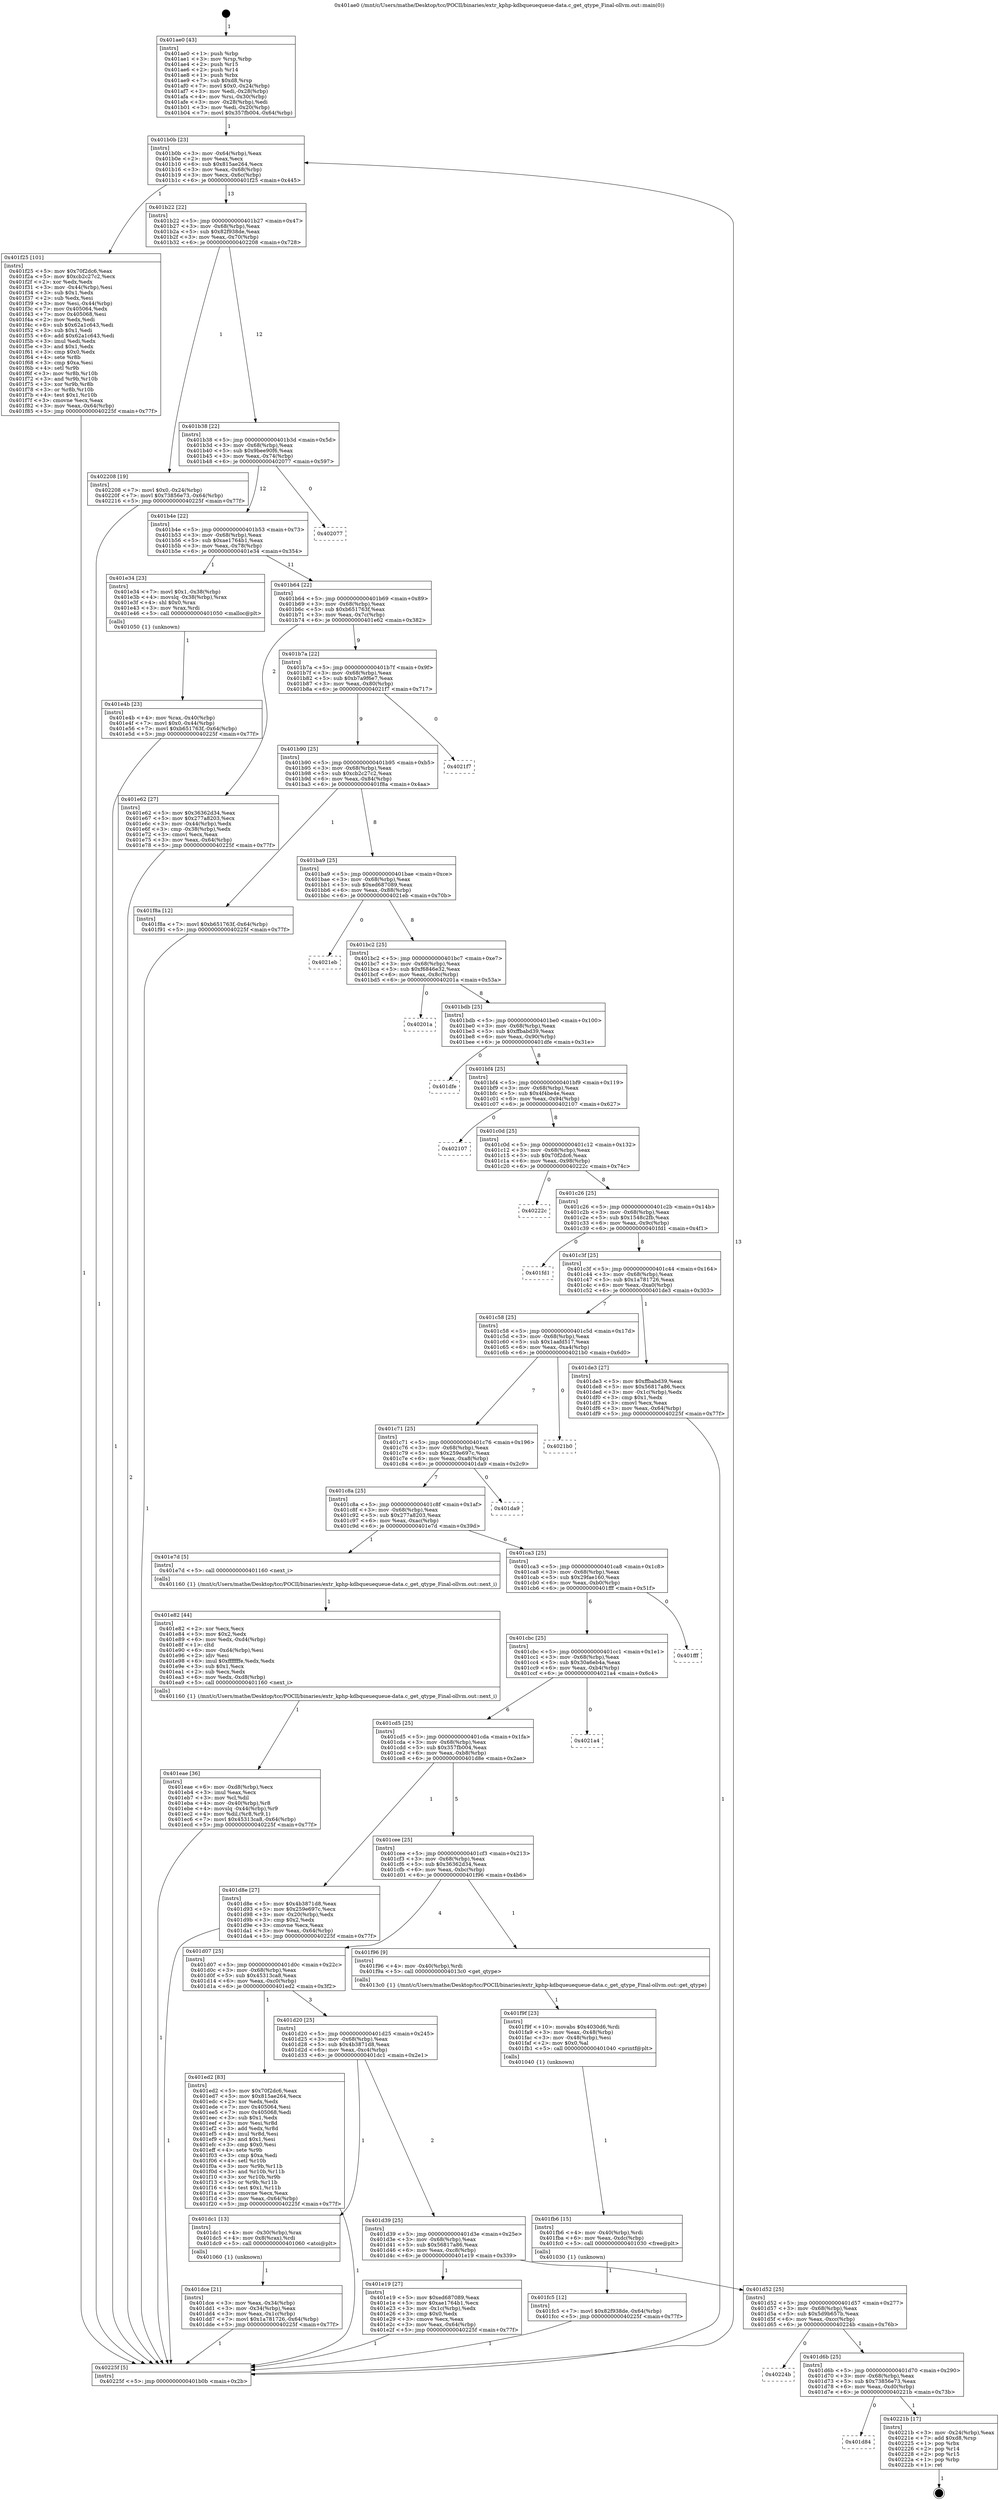 digraph "0x401ae0" {
  label = "0x401ae0 (/mnt/c/Users/mathe/Desktop/tcc/POCII/binaries/extr_kphp-kdbqueuequeue-data.c_get_qtype_Final-ollvm.out::main(0))"
  labelloc = "t"
  node[shape=record]

  Entry [label="",width=0.3,height=0.3,shape=circle,fillcolor=black,style=filled]
  "0x401b0b" [label="{
     0x401b0b [23]\l
     | [instrs]\l
     &nbsp;&nbsp;0x401b0b \<+3\>: mov -0x64(%rbp),%eax\l
     &nbsp;&nbsp;0x401b0e \<+2\>: mov %eax,%ecx\l
     &nbsp;&nbsp;0x401b10 \<+6\>: sub $0x815ae264,%ecx\l
     &nbsp;&nbsp;0x401b16 \<+3\>: mov %eax,-0x68(%rbp)\l
     &nbsp;&nbsp;0x401b19 \<+3\>: mov %ecx,-0x6c(%rbp)\l
     &nbsp;&nbsp;0x401b1c \<+6\>: je 0000000000401f25 \<main+0x445\>\l
  }"]
  "0x401f25" [label="{
     0x401f25 [101]\l
     | [instrs]\l
     &nbsp;&nbsp;0x401f25 \<+5\>: mov $0x70f2dc6,%eax\l
     &nbsp;&nbsp;0x401f2a \<+5\>: mov $0xcb2c27c2,%ecx\l
     &nbsp;&nbsp;0x401f2f \<+2\>: xor %edx,%edx\l
     &nbsp;&nbsp;0x401f31 \<+3\>: mov -0x44(%rbp),%esi\l
     &nbsp;&nbsp;0x401f34 \<+3\>: sub $0x1,%edx\l
     &nbsp;&nbsp;0x401f37 \<+2\>: sub %edx,%esi\l
     &nbsp;&nbsp;0x401f39 \<+3\>: mov %esi,-0x44(%rbp)\l
     &nbsp;&nbsp;0x401f3c \<+7\>: mov 0x405064,%edx\l
     &nbsp;&nbsp;0x401f43 \<+7\>: mov 0x405068,%esi\l
     &nbsp;&nbsp;0x401f4a \<+2\>: mov %edx,%edi\l
     &nbsp;&nbsp;0x401f4c \<+6\>: sub $0x62a1c643,%edi\l
     &nbsp;&nbsp;0x401f52 \<+3\>: sub $0x1,%edi\l
     &nbsp;&nbsp;0x401f55 \<+6\>: add $0x62a1c643,%edi\l
     &nbsp;&nbsp;0x401f5b \<+3\>: imul %edi,%edx\l
     &nbsp;&nbsp;0x401f5e \<+3\>: and $0x1,%edx\l
     &nbsp;&nbsp;0x401f61 \<+3\>: cmp $0x0,%edx\l
     &nbsp;&nbsp;0x401f64 \<+4\>: sete %r8b\l
     &nbsp;&nbsp;0x401f68 \<+3\>: cmp $0xa,%esi\l
     &nbsp;&nbsp;0x401f6b \<+4\>: setl %r9b\l
     &nbsp;&nbsp;0x401f6f \<+3\>: mov %r8b,%r10b\l
     &nbsp;&nbsp;0x401f72 \<+3\>: and %r9b,%r10b\l
     &nbsp;&nbsp;0x401f75 \<+3\>: xor %r9b,%r8b\l
     &nbsp;&nbsp;0x401f78 \<+3\>: or %r8b,%r10b\l
     &nbsp;&nbsp;0x401f7b \<+4\>: test $0x1,%r10b\l
     &nbsp;&nbsp;0x401f7f \<+3\>: cmovne %ecx,%eax\l
     &nbsp;&nbsp;0x401f82 \<+3\>: mov %eax,-0x64(%rbp)\l
     &nbsp;&nbsp;0x401f85 \<+5\>: jmp 000000000040225f \<main+0x77f\>\l
  }"]
  "0x401b22" [label="{
     0x401b22 [22]\l
     | [instrs]\l
     &nbsp;&nbsp;0x401b22 \<+5\>: jmp 0000000000401b27 \<main+0x47\>\l
     &nbsp;&nbsp;0x401b27 \<+3\>: mov -0x68(%rbp),%eax\l
     &nbsp;&nbsp;0x401b2a \<+5\>: sub $0x82f938de,%eax\l
     &nbsp;&nbsp;0x401b2f \<+3\>: mov %eax,-0x70(%rbp)\l
     &nbsp;&nbsp;0x401b32 \<+6\>: je 0000000000402208 \<main+0x728\>\l
  }"]
  Exit [label="",width=0.3,height=0.3,shape=circle,fillcolor=black,style=filled,peripheries=2]
  "0x402208" [label="{
     0x402208 [19]\l
     | [instrs]\l
     &nbsp;&nbsp;0x402208 \<+7\>: movl $0x0,-0x24(%rbp)\l
     &nbsp;&nbsp;0x40220f \<+7\>: movl $0x73856e73,-0x64(%rbp)\l
     &nbsp;&nbsp;0x402216 \<+5\>: jmp 000000000040225f \<main+0x77f\>\l
  }"]
  "0x401b38" [label="{
     0x401b38 [22]\l
     | [instrs]\l
     &nbsp;&nbsp;0x401b38 \<+5\>: jmp 0000000000401b3d \<main+0x5d\>\l
     &nbsp;&nbsp;0x401b3d \<+3\>: mov -0x68(%rbp),%eax\l
     &nbsp;&nbsp;0x401b40 \<+5\>: sub $0x9bee90f6,%eax\l
     &nbsp;&nbsp;0x401b45 \<+3\>: mov %eax,-0x74(%rbp)\l
     &nbsp;&nbsp;0x401b48 \<+6\>: je 0000000000402077 \<main+0x597\>\l
  }"]
  "0x401d84" [label="{
     0x401d84\l
  }", style=dashed]
  "0x402077" [label="{
     0x402077\l
  }", style=dashed]
  "0x401b4e" [label="{
     0x401b4e [22]\l
     | [instrs]\l
     &nbsp;&nbsp;0x401b4e \<+5\>: jmp 0000000000401b53 \<main+0x73\>\l
     &nbsp;&nbsp;0x401b53 \<+3\>: mov -0x68(%rbp),%eax\l
     &nbsp;&nbsp;0x401b56 \<+5\>: sub $0xae1764b1,%eax\l
     &nbsp;&nbsp;0x401b5b \<+3\>: mov %eax,-0x78(%rbp)\l
     &nbsp;&nbsp;0x401b5e \<+6\>: je 0000000000401e34 \<main+0x354\>\l
  }"]
  "0x40221b" [label="{
     0x40221b [17]\l
     | [instrs]\l
     &nbsp;&nbsp;0x40221b \<+3\>: mov -0x24(%rbp),%eax\l
     &nbsp;&nbsp;0x40221e \<+7\>: add $0xd8,%rsp\l
     &nbsp;&nbsp;0x402225 \<+1\>: pop %rbx\l
     &nbsp;&nbsp;0x402226 \<+2\>: pop %r14\l
     &nbsp;&nbsp;0x402228 \<+2\>: pop %r15\l
     &nbsp;&nbsp;0x40222a \<+1\>: pop %rbp\l
     &nbsp;&nbsp;0x40222b \<+1\>: ret\l
  }"]
  "0x401e34" [label="{
     0x401e34 [23]\l
     | [instrs]\l
     &nbsp;&nbsp;0x401e34 \<+7\>: movl $0x1,-0x38(%rbp)\l
     &nbsp;&nbsp;0x401e3b \<+4\>: movslq -0x38(%rbp),%rax\l
     &nbsp;&nbsp;0x401e3f \<+4\>: shl $0x0,%rax\l
     &nbsp;&nbsp;0x401e43 \<+3\>: mov %rax,%rdi\l
     &nbsp;&nbsp;0x401e46 \<+5\>: call 0000000000401050 \<malloc@plt\>\l
     | [calls]\l
     &nbsp;&nbsp;0x401050 \{1\} (unknown)\l
  }"]
  "0x401b64" [label="{
     0x401b64 [22]\l
     | [instrs]\l
     &nbsp;&nbsp;0x401b64 \<+5\>: jmp 0000000000401b69 \<main+0x89\>\l
     &nbsp;&nbsp;0x401b69 \<+3\>: mov -0x68(%rbp),%eax\l
     &nbsp;&nbsp;0x401b6c \<+5\>: sub $0xb651763f,%eax\l
     &nbsp;&nbsp;0x401b71 \<+3\>: mov %eax,-0x7c(%rbp)\l
     &nbsp;&nbsp;0x401b74 \<+6\>: je 0000000000401e62 \<main+0x382\>\l
  }"]
  "0x401d6b" [label="{
     0x401d6b [25]\l
     | [instrs]\l
     &nbsp;&nbsp;0x401d6b \<+5\>: jmp 0000000000401d70 \<main+0x290\>\l
     &nbsp;&nbsp;0x401d70 \<+3\>: mov -0x68(%rbp),%eax\l
     &nbsp;&nbsp;0x401d73 \<+5\>: sub $0x73856e73,%eax\l
     &nbsp;&nbsp;0x401d78 \<+6\>: mov %eax,-0xd0(%rbp)\l
     &nbsp;&nbsp;0x401d7e \<+6\>: je 000000000040221b \<main+0x73b\>\l
  }"]
  "0x401e62" [label="{
     0x401e62 [27]\l
     | [instrs]\l
     &nbsp;&nbsp;0x401e62 \<+5\>: mov $0x36362d34,%eax\l
     &nbsp;&nbsp;0x401e67 \<+5\>: mov $0x277a8203,%ecx\l
     &nbsp;&nbsp;0x401e6c \<+3\>: mov -0x44(%rbp),%edx\l
     &nbsp;&nbsp;0x401e6f \<+3\>: cmp -0x38(%rbp),%edx\l
     &nbsp;&nbsp;0x401e72 \<+3\>: cmovl %ecx,%eax\l
     &nbsp;&nbsp;0x401e75 \<+3\>: mov %eax,-0x64(%rbp)\l
     &nbsp;&nbsp;0x401e78 \<+5\>: jmp 000000000040225f \<main+0x77f\>\l
  }"]
  "0x401b7a" [label="{
     0x401b7a [22]\l
     | [instrs]\l
     &nbsp;&nbsp;0x401b7a \<+5\>: jmp 0000000000401b7f \<main+0x9f\>\l
     &nbsp;&nbsp;0x401b7f \<+3\>: mov -0x68(%rbp),%eax\l
     &nbsp;&nbsp;0x401b82 \<+5\>: sub $0xb7a9f6e7,%eax\l
     &nbsp;&nbsp;0x401b87 \<+3\>: mov %eax,-0x80(%rbp)\l
     &nbsp;&nbsp;0x401b8a \<+6\>: je 00000000004021f7 \<main+0x717\>\l
  }"]
  "0x40224b" [label="{
     0x40224b\l
  }", style=dashed]
  "0x4021f7" [label="{
     0x4021f7\l
  }", style=dashed]
  "0x401b90" [label="{
     0x401b90 [25]\l
     | [instrs]\l
     &nbsp;&nbsp;0x401b90 \<+5\>: jmp 0000000000401b95 \<main+0xb5\>\l
     &nbsp;&nbsp;0x401b95 \<+3\>: mov -0x68(%rbp),%eax\l
     &nbsp;&nbsp;0x401b98 \<+5\>: sub $0xcb2c27c2,%eax\l
     &nbsp;&nbsp;0x401b9d \<+6\>: mov %eax,-0x84(%rbp)\l
     &nbsp;&nbsp;0x401ba3 \<+6\>: je 0000000000401f8a \<main+0x4aa\>\l
  }"]
  "0x401fc5" [label="{
     0x401fc5 [12]\l
     | [instrs]\l
     &nbsp;&nbsp;0x401fc5 \<+7\>: movl $0x82f938de,-0x64(%rbp)\l
     &nbsp;&nbsp;0x401fcc \<+5\>: jmp 000000000040225f \<main+0x77f\>\l
  }"]
  "0x401f8a" [label="{
     0x401f8a [12]\l
     | [instrs]\l
     &nbsp;&nbsp;0x401f8a \<+7\>: movl $0xb651763f,-0x64(%rbp)\l
     &nbsp;&nbsp;0x401f91 \<+5\>: jmp 000000000040225f \<main+0x77f\>\l
  }"]
  "0x401ba9" [label="{
     0x401ba9 [25]\l
     | [instrs]\l
     &nbsp;&nbsp;0x401ba9 \<+5\>: jmp 0000000000401bae \<main+0xce\>\l
     &nbsp;&nbsp;0x401bae \<+3\>: mov -0x68(%rbp),%eax\l
     &nbsp;&nbsp;0x401bb1 \<+5\>: sub $0xed687089,%eax\l
     &nbsp;&nbsp;0x401bb6 \<+6\>: mov %eax,-0x88(%rbp)\l
     &nbsp;&nbsp;0x401bbc \<+6\>: je 00000000004021eb \<main+0x70b\>\l
  }"]
  "0x401fb6" [label="{
     0x401fb6 [15]\l
     | [instrs]\l
     &nbsp;&nbsp;0x401fb6 \<+4\>: mov -0x40(%rbp),%rdi\l
     &nbsp;&nbsp;0x401fba \<+6\>: mov %eax,-0xdc(%rbp)\l
     &nbsp;&nbsp;0x401fc0 \<+5\>: call 0000000000401030 \<free@plt\>\l
     | [calls]\l
     &nbsp;&nbsp;0x401030 \{1\} (unknown)\l
  }"]
  "0x4021eb" [label="{
     0x4021eb\l
  }", style=dashed]
  "0x401bc2" [label="{
     0x401bc2 [25]\l
     | [instrs]\l
     &nbsp;&nbsp;0x401bc2 \<+5\>: jmp 0000000000401bc7 \<main+0xe7\>\l
     &nbsp;&nbsp;0x401bc7 \<+3\>: mov -0x68(%rbp),%eax\l
     &nbsp;&nbsp;0x401bca \<+5\>: sub $0xf6846e32,%eax\l
     &nbsp;&nbsp;0x401bcf \<+6\>: mov %eax,-0x8c(%rbp)\l
     &nbsp;&nbsp;0x401bd5 \<+6\>: je 000000000040201a \<main+0x53a\>\l
  }"]
  "0x401f9f" [label="{
     0x401f9f [23]\l
     | [instrs]\l
     &nbsp;&nbsp;0x401f9f \<+10\>: movabs $0x4030d6,%rdi\l
     &nbsp;&nbsp;0x401fa9 \<+3\>: mov %eax,-0x48(%rbp)\l
     &nbsp;&nbsp;0x401fac \<+3\>: mov -0x48(%rbp),%esi\l
     &nbsp;&nbsp;0x401faf \<+2\>: mov $0x0,%al\l
     &nbsp;&nbsp;0x401fb1 \<+5\>: call 0000000000401040 \<printf@plt\>\l
     | [calls]\l
     &nbsp;&nbsp;0x401040 \{1\} (unknown)\l
  }"]
  "0x40201a" [label="{
     0x40201a\l
  }", style=dashed]
  "0x401bdb" [label="{
     0x401bdb [25]\l
     | [instrs]\l
     &nbsp;&nbsp;0x401bdb \<+5\>: jmp 0000000000401be0 \<main+0x100\>\l
     &nbsp;&nbsp;0x401be0 \<+3\>: mov -0x68(%rbp),%eax\l
     &nbsp;&nbsp;0x401be3 \<+5\>: sub $0xffbabd39,%eax\l
     &nbsp;&nbsp;0x401be8 \<+6\>: mov %eax,-0x90(%rbp)\l
     &nbsp;&nbsp;0x401bee \<+6\>: je 0000000000401dfe \<main+0x31e\>\l
  }"]
  "0x401eae" [label="{
     0x401eae [36]\l
     | [instrs]\l
     &nbsp;&nbsp;0x401eae \<+6\>: mov -0xd8(%rbp),%ecx\l
     &nbsp;&nbsp;0x401eb4 \<+3\>: imul %eax,%ecx\l
     &nbsp;&nbsp;0x401eb7 \<+3\>: mov %cl,%dil\l
     &nbsp;&nbsp;0x401eba \<+4\>: mov -0x40(%rbp),%r8\l
     &nbsp;&nbsp;0x401ebe \<+4\>: movslq -0x44(%rbp),%r9\l
     &nbsp;&nbsp;0x401ec2 \<+4\>: mov %dil,(%r8,%r9,1)\l
     &nbsp;&nbsp;0x401ec6 \<+7\>: movl $0x45313ca8,-0x64(%rbp)\l
     &nbsp;&nbsp;0x401ecd \<+5\>: jmp 000000000040225f \<main+0x77f\>\l
  }"]
  "0x401dfe" [label="{
     0x401dfe\l
  }", style=dashed]
  "0x401bf4" [label="{
     0x401bf4 [25]\l
     | [instrs]\l
     &nbsp;&nbsp;0x401bf4 \<+5\>: jmp 0000000000401bf9 \<main+0x119\>\l
     &nbsp;&nbsp;0x401bf9 \<+3\>: mov -0x68(%rbp),%eax\l
     &nbsp;&nbsp;0x401bfc \<+5\>: sub $0x4f4be4e,%eax\l
     &nbsp;&nbsp;0x401c01 \<+6\>: mov %eax,-0x94(%rbp)\l
     &nbsp;&nbsp;0x401c07 \<+6\>: je 0000000000402107 \<main+0x627\>\l
  }"]
  "0x401e82" [label="{
     0x401e82 [44]\l
     | [instrs]\l
     &nbsp;&nbsp;0x401e82 \<+2\>: xor %ecx,%ecx\l
     &nbsp;&nbsp;0x401e84 \<+5\>: mov $0x2,%edx\l
     &nbsp;&nbsp;0x401e89 \<+6\>: mov %edx,-0xd4(%rbp)\l
     &nbsp;&nbsp;0x401e8f \<+1\>: cltd\l
     &nbsp;&nbsp;0x401e90 \<+6\>: mov -0xd4(%rbp),%esi\l
     &nbsp;&nbsp;0x401e96 \<+2\>: idiv %esi\l
     &nbsp;&nbsp;0x401e98 \<+6\>: imul $0xfffffffe,%edx,%edx\l
     &nbsp;&nbsp;0x401e9e \<+3\>: sub $0x1,%ecx\l
     &nbsp;&nbsp;0x401ea1 \<+2\>: sub %ecx,%edx\l
     &nbsp;&nbsp;0x401ea3 \<+6\>: mov %edx,-0xd8(%rbp)\l
     &nbsp;&nbsp;0x401ea9 \<+5\>: call 0000000000401160 \<next_i\>\l
     | [calls]\l
     &nbsp;&nbsp;0x401160 \{1\} (/mnt/c/Users/mathe/Desktop/tcc/POCII/binaries/extr_kphp-kdbqueuequeue-data.c_get_qtype_Final-ollvm.out::next_i)\l
  }"]
  "0x402107" [label="{
     0x402107\l
  }", style=dashed]
  "0x401c0d" [label="{
     0x401c0d [25]\l
     | [instrs]\l
     &nbsp;&nbsp;0x401c0d \<+5\>: jmp 0000000000401c12 \<main+0x132\>\l
     &nbsp;&nbsp;0x401c12 \<+3\>: mov -0x68(%rbp),%eax\l
     &nbsp;&nbsp;0x401c15 \<+5\>: sub $0x70f2dc6,%eax\l
     &nbsp;&nbsp;0x401c1a \<+6\>: mov %eax,-0x98(%rbp)\l
     &nbsp;&nbsp;0x401c20 \<+6\>: je 000000000040222c \<main+0x74c\>\l
  }"]
  "0x401e4b" [label="{
     0x401e4b [23]\l
     | [instrs]\l
     &nbsp;&nbsp;0x401e4b \<+4\>: mov %rax,-0x40(%rbp)\l
     &nbsp;&nbsp;0x401e4f \<+7\>: movl $0x0,-0x44(%rbp)\l
     &nbsp;&nbsp;0x401e56 \<+7\>: movl $0xb651763f,-0x64(%rbp)\l
     &nbsp;&nbsp;0x401e5d \<+5\>: jmp 000000000040225f \<main+0x77f\>\l
  }"]
  "0x40222c" [label="{
     0x40222c\l
  }", style=dashed]
  "0x401c26" [label="{
     0x401c26 [25]\l
     | [instrs]\l
     &nbsp;&nbsp;0x401c26 \<+5\>: jmp 0000000000401c2b \<main+0x14b\>\l
     &nbsp;&nbsp;0x401c2b \<+3\>: mov -0x68(%rbp),%eax\l
     &nbsp;&nbsp;0x401c2e \<+5\>: sub $0x1548c2fb,%eax\l
     &nbsp;&nbsp;0x401c33 \<+6\>: mov %eax,-0x9c(%rbp)\l
     &nbsp;&nbsp;0x401c39 \<+6\>: je 0000000000401fd1 \<main+0x4f1\>\l
  }"]
  "0x401d52" [label="{
     0x401d52 [25]\l
     | [instrs]\l
     &nbsp;&nbsp;0x401d52 \<+5\>: jmp 0000000000401d57 \<main+0x277\>\l
     &nbsp;&nbsp;0x401d57 \<+3\>: mov -0x68(%rbp),%eax\l
     &nbsp;&nbsp;0x401d5a \<+5\>: sub $0x5d9b657b,%eax\l
     &nbsp;&nbsp;0x401d5f \<+6\>: mov %eax,-0xcc(%rbp)\l
     &nbsp;&nbsp;0x401d65 \<+6\>: je 000000000040224b \<main+0x76b\>\l
  }"]
  "0x401fd1" [label="{
     0x401fd1\l
  }", style=dashed]
  "0x401c3f" [label="{
     0x401c3f [25]\l
     | [instrs]\l
     &nbsp;&nbsp;0x401c3f \<+5\>: jmp 0000000000401c44 \<main+0x164\>\l
     &nbsp;&nbsp;0x401c44 \<+3\>: mov -0x68(%rbp),%eax\l
     &nbsp;&nbsp;0x401c47 \<+5\>: sub $0x1a781726,%eax\l
     &nbsp;&nbsp;0x401c4c \<+6\>: mov %eax,-0xa0(%rbp)\l
     &nbsp;&nbsp;0x401c52 \<+6\>: je 0000000000401de3 \<main+0x303\>\l
  }"]
  "0x401e19" [label="{
     0x401e19 [27]\l
     | [instrs]\l
     &nbsp;&nbsp;0x401e19 \<+5\>: mov $0xed687089,%eax\l
     &nbsp;&nbsp;0x401e1e \<+5\>: mov $0xae1764b1,%ecx\l
     &nbsp;&nbsp;0x401e23 \<+3\>: mov -0x1c(%rbp),%edx\l
     &nbsp;&nbsp;0x401e26 \<+3\>: cmp $0x0,%edx\l
     &nbsp;&nbsp;0x401e29 \<+3\>: cmove %ecx,%eax\l
     &nbsp;&nbsp;0x401e2c \<+3\>: mov %eax,-0x64(%rbp)\l
     &nbsp;&nbsp;0x401e2f \<+5\>: jmp 000000000040225f \<main+0x77f\>\l
  }"]
  "0x401de3" [label="{
     0x401de3 [27]\l
     | [instrs]\l
     &nbsp;&nbsp;0x401de3 \<+5\>: mov $0xffbabd39,%eax\l
     &nbsp;&nbsp;0x401de8 \<+5\>: mov $0x56817a86,%ecx\l
     &nbsp;&nbsp;0x401ded \<+3\>: mov -0x1c(%rbp),%edx\l
     &nbsp;&nbsp;0x401df0 \<+3\>: cmp $0x1,%edx\l
     &nbsp;&nbsp;0x401df3 \<+3\>: cmovl %ecx,%eax\l
     &nbsp;&nbsp;0x401df6 \<+3\>: mov %eax,-0x64(%rbp)\l
     &nbsp;&nbsp;0x401df9 \<+5\>: jmp 000000000040225f \<main+0x77f\>\l
  }"]
  "0x401c58" [label="{
     0x401c58 [25]\l
     | [instrs]\l
     &nbsp;&nbsp;0x401c58 \<+5\>: jmp 0000000000401c5d \<main+0x17d\>\l
     &nbsp;&nbsp;0x401c5d \<+3\>: mov -0x68(%rbp),%eax\l
     &nbsp;&nbsp;0x401c60 \<+5\>: sub $0x1aafd517,%eax\l
     &nbsp;&nbsp;0x401c65 \<+6\>: mov %eax,-0xa4(%rbp)\l
     &nbsp;&nbsp;0x401c6b \<+6\>: je 00000000004021b0 \<main+0x6d0\>\l
  }"]
  "0x401dce" [label="{
     0x401dce [21]\l
     | [instrs]\l
     &nbsp;&nbsp;0x401dce \<+3\>: mov %eax,-0x34(%rbp)\l
     &nbsp;&nbsp;0x401dd1 \<+3\>: mov -0x34(%rbp),%eax\l
     &nbsp;&nbsp;0x401dd4 \<+3\>: mov %eax,-0x1c(%rbp)\l
     &nbsp;&nbsp;0x401dd7 \<+7\>: movl $0x1a781726,-0x64(%rbp)\l
     &nbsp;&nbsp;0x401dde \<+5\>: jmp 000000000040225f \<main+0x77f\>\l
  }"]
  "0x4021b0" [label="{
     0x4021b0\l
  }", style=dashed]
  "0x401c71" [label="{
     0x401c71 [25]\l
     | [instrs]\l
     &nbsp;&nbsp;0x401c71 \<+5\>: jmp 0000000000401c76 \<main+0x196\>\l
     &nbsp;&nbsp;0x401c76 \<+3\>: mov -0x68(%rbp),%eax\l
     &nbsp;&nbsp;0x401c79 \<+5\>: sub $0x259e697c,%eax\l
     &nbsp;&nbsp;0x401c7e \<+6\>: mov %eax,-0xa8(%rbp)\l
     &nbsp;&nbsp;0x401c84 \<+6\>: je 0000000000401da9 \<main+0x2c9\>\l
  }"]
  "0x401d39" [label="{
     0x401d39 [25]\l
     | [instrs]\l
     &nbsp;&nbsp;0x401d39 \<+5\>: jmp 0000000000401d3e \<main+0x25e\>\l
     &nbsp;&nbsp;0x401d3e \<+3\>: mov -0x68(%rbp),%eax\l
     &nbsp;&nbsp;0x401d41 \<+5\>: sub $0x56817a86,%eax\l
     &nbsp;&nbsp;0x401d46 \<+6\>: mov %eax,-0xc8(%rbp)\l
     &nbsp;&nbsp;0x401d4c \<+6\>: je 0000000000401e19 \<main+0x339\>\l
  }"]
  "0x401da9" [label="{
     0x401da9\l
  }", style=dashed]
  "0x401c8a" [label="{
     0x401c8a [25]\l
     | [instrs]\l
     &nbsp;&nbsp;0x401c8a \<+5\>: jmp 0000000000401c8f \<main+0x1af\>\l
     &nbsp;&nbsp;0x401c8f \<+3\>: mov -0x68(%rbp),%eax\l
     &nbsp;&nbsp;0x401c92 \<+5\>: sub $0x277a8203,%eax\l
     &nbsp;&nbsp;0x401c97 \<+6\>: mov %eax,-0xac(%rbp)\l
     &nbsp;&nbsp;0x401c9d \<+6\>: je 0000000000401e7d \<main+0x39d\>\l
  }"]
  "0x401dc1" [label="{
     0x401dc1 [13]\l
     | [instrs]\l
     &nbsp;&nbsp;0x401dc1 \<+4\>: mov -0x30(%rbp),%rax\l
     &nbsp;&nbsp;0x401dc5 \<+4\>: mov 0x8(%rax),%rdi\l
     &nbsp;&nbsp;0x401dc9 \<+5\>: call 0000000000401060 \<atoi@plt\>\l
     | [calls]\l
     &nbsp;&nbsp;0x401060 \{1\} (unknown)\l
  }"]
  "0x401e7d" [label="{
     0x401e7d [5]\l
     | [instrs]\l
     &nbsp;&nbsp;0x401e7d \<+5\>: call 0000000000401160 \<next_i\>\l
     | [calls]\l
     &nbsp;&nbsp;0x401160 \{1\} (/mnt/c/Users/mathe/Desktop/tcc/POCII/binaries/extr_kphp-kdbqueuequeue-data.c_get_qtype_Final-ollvm.out::next_i)\l
  }"]
  "0x401ca3" [label="{
     0x401ca3 [25]\l
     | [instrs]\l
     &nbsp;&nbsp;0x401ca3 \<+5\>: jmp 0000000000401ca8 \<main+0x1c8\>\l
     &nbsp;&nbsp;0x401ca8 \<+3\>: mov -0x68(%rbp),%eax\l
     &nbsp;&nbsp;0x401cab \<+5\>: sub $0x29fae160,%eax\l
     &nbsp;&nbsp;0x401cb0 \<+6\>: mov %eax,-0xb0(%rbp)\l
     &nbsp;&nbsp;0x401cb6 \<+6\>: je 0000000000401fff \<main+0x51f\>\l
  }"]
  "0x401d20" [label="{
     0x401d20 [25]\l
     | [instrs]\l
     &nbsp;&nbsp;0x401d20 \<+5\>: jmp 0000000000401d25 \<main+0x245\>\l
     &nbsp;&nbsp;0x401d25 \<+3\>: mov -0x68(%rbp),%eax\l
     &nbsp;&nbsp;0x401d28 \<+5\>: sub $0x4b3871d8,%eax\l
     &nbsp;&nbsp;0x401d2d \<+6\>: mov %eax,-0xc4(%rbp)\l
     &nbsp;&nbsp;0x401d33 \<+6\>: je 0000000000401dc1 \<main+0x2e1\>\l
  }"]
  "0x401fff" [label="{
     0x401fff\l
  }", style=dashed]
  "0x401cbc" [label="{
     0x401cbc [25]\l
     | [instrs]\l
     &nbsp;&nbsp;0x401cbc \<+5\>: jmp 0000000000401cc1 \<main+0x1e1\>\l
     &nbsp;&nbsp;0x401cc1 \<+3\>: mov -0x68(%rbp),%eax\l
     &nbsp;&nbsp;0x401cc4 \<+5\>: sub $0x30a6eb4a,%eax\l
     &nbsp;&nbsp;0x401cc9 \<+6\>: mov %eax,-0xb4(%rbp)\l
     &nbsp;&nbsp;0x401ccf \<+6\>: je 00000000004021a4 \<main+0x6c4\>\l
  }"]
  "0x401ed2" [label="{
     0x401ed2 [83]\l
     | [instrs]\l
     &nbsp;&nbsp;0x401ed2 \<+5\>: mov $0x70f2dc6,%eax\l
     &nbsp;&nbsp;0x401ed7 \<+5\>: mov $0x815ae264,%ecx\l
     &nbsp;&nbsp;0x401edc \<+2\>: xor %edx,%edx\l
     &nbsp;&nbsp;0x401ede \<+7\>: mov 0x405064,%esi\l
     &nbsp;&nbsp;0x401ee5 \<+7\>: mov 0x405068,%edi\l
     &nbsp;&nbsp;0x401eec \<+3\>: sub $0x1,%edx\l
     &nbsp;&nbsp;0x401eef \<+3\>: mov %esi,%r8d\l
     &nbsp;&nbsp;0x401ef2 \<+3\>: add %edx,%r8d\l
     &nbsp;&nbsp;0x401ef5 \<+4\>: imul %r8d,%esi\l
     &nbsp;&nbsp;0x401ef9 \<+3\>: and $0x1,%esi\l
     &nbsp;&nbsp;0x401efc \<+3\>: cmp $0x0,%esi\l
     &nbsp;&nbsp;0x401eff \<+4\>: sete %r9b\l
     &nbsp;&nbsp;0x401f03 \<+3\>: cmp $0xa,%edi\l
     &nbsp;&nbsp;0x401f06 \<+4\>: setl %r10b\l
     &nbsp;&nbsp;0x401f0a \<+3\>: mov %r9b,%r11b\l
     &nbsp;&nbsp;0x401f0d \<+3\>: and %r10b,%r11b\l
     &nbsp;&nbsp;0x401f10 \<+3\>: xor %r10b,%r9b\l
     &nbsp;&nbsp;0x401f13 \<+3\>: or %r9b,%r11b\l
     &nbsp;&nbsp;0x401f16 \<+4\>: test $0x1,%r11b\l
     &nbsp;&nbsp;0x401f1a \<+3\>: cmovne %ecx,%eax\l
     &nbsp;&nbsp;0x401f1d \<+3\>: mov %eax,-0x64(%rbp)\l
     &nbsp;&nbsp;0x401f20 \<+5\>: jmp 000000000040225f \<main+0x77f\>\l
  }"]
  "0x4021a4" [label="{
     0x4021a4\l
  }", style=dashed]
  "0x401cd5" [label="{
     0x401cd5 [25]\l
     | [instrs]\l
     &nbsp;&nbsp;0x401cd5 \<+5\>: jmp 0000000000401cda \<main+0x1fa\>\l
     &nbsp;&nbsp;0x401cda \<+3\>: mov -0x68(%rbp),%eax\l
     &nbsp;&nbsp;0x401cdd \<+5\>: sub $0x357fb004,%eax\l
     &nbsp;&nbsp;0x401ce2 \<+6\>: mov %eax,-0xb8(%rbp)\l
     &nbsp;&nbsp;0x401ce8 \<+6\>: je 0000000000401d8e \<main+0x2ae\>\l
  }"]
  "0x401d07" [label="{
     0x401d07 [25]\l
     | [instrs]\l
     &nbsp;&nbsp;0x401d07 \<+5\>: jmp 0000000000401d0c \<main+0x22c\>\l
     &nbsp;&nbsp;0x401d0c \<+3\>: mov -0x68(%rbp),%eax\l
     &nbsp;&nbsp;0x401d0f \<+5\>: sub $0x45313ca8,%eax\l
     &nbsp;&nbsp;0x401d14 \<+6\>: mov %eax,-0xc0(%rbp)\l
     &nbsp;&nbsp;0x401d1a \<+6\>: je 0000000000401ed2 \<main+0x3f2\>\l
  }"]
  "0x401d8e" [label="{
     0x401d8e [27]\l
     | [instrs]\l
     &nbsp;&nbsp;0x401d8e \<+5\>: mov $0x4b3871d8,%eax\l
     &nbsp;&nbsp;0x401d93 \<+5\>: mov $0x259e697c,%ecx\l
     &nbsp;&nbsp;0x401d98 \<+3\>: mov -0x20(%rbp),%edx\l
     &nbsp;&nbsp;0x401d9b \<+3\>: cmp $0x2,%edx\l
     &nbsp;&nbsp;0x401d9e \<+3\>: cmovne %ecx,%eax\l
     &nbsp;&nbsp;0x401da1 \<+3\>: mov %eax,-0x64(%rbp)\l
     &nbsp;&nbsp;0x401da4 \<+5\>: jmp 000000000040225f \<main+0x77f\>\l
  }"]
  "0x401cee" [label="{
     0x401cee [25]\l
     | [instrs]\l
     &nbsp;&nbsp;0x401cee \<+5\>: jmp 0000000000401cf3 \<main+0x213\>\l
     &nbsp;&nbsp;0x401cf3 \<+3\>: mov -0x68(%rbp),%eax\l
     &nbsp;&nbsp;0x401cf6 \<+5\>: sub $0x36362d34,%eax\l
     &nbsp;&nbsp;0x401cfb \<+6\>: mov %eax,-0xbc(%rbp)\l
     &nbsp;&nbsp;0x401d01 \<+6\>: je 0000000000401f96 \<main+0x4b6\>\l
  }"]
  "0x40225f" [label="{
     0x40225f [5]\l
     | [instrs]\l
     &nbsp;&nbsp;0x40225f \<+5\>: jmp 0000000000401b0b \<main+0x2b\>\l
  }"]
  "0x401ae0" [label="{
     0x401ae0 [43]\l
     | [instrs]\l
     &nbsp;&nbsp;0x401ae0 \<+1\>: push %rbp\l
     &nbsp;&nbsp;0x401ae1 \<+3\>: mov %rsp,%rbp\l
     &nbsp;&nbsp;0x401ae4 \<+2\>: push %r15\l
     &nbsp;&nbsp;0x401ae6 \<+2\>: push %r14\l
     &nbsp;&nbsp;0x401ae8 \<+1\>: push %rbx\l
     &nbsp;&nbsp;0x401ae9 \<+7\>: sub $0xd8,%rsp\l
     &nbsp;&nbsp;0x401af0 \<+7\>: movl $0x0,-0x24(%rbp)\l
     &nbsp;&nbsp;0x401af7 \<+3\>: mov %edi,-0x28(%rbp)\l
     &nbsp;&nbsp;0x401afa \<+4\>: mov %rsi,-0x30(%rbp)\l
     &nbsp;&nbsp;0x401afe \<+3\>: mov -0x28(%rbp),%edi\l
     &nbsp;&nbsp;0x401b01 \<+3\>: mov %edi,-0x20(%rbp)\l
     &nbsp;&nbsp;0x401b04 \<+7\>: movl $0x357fb004,-0x64(%rbp)\l
  }"]
  "0x401f96" [label="{
     0x401f96 [9]\l
     | [instrs]\l
     &nbsp;&nbsp;0x401f96 \<+4\>: mov -0x40(%rbp),%rdi\l
     &nbsp;&nbsp;0x401f9a \<+5\>: call 00000000004013c0 \<get_qtype\>\l
     | [calls]\l
     &nbsp;&nbsp;0x4013c0 \{1\} (/mnt/c/Users/mathe/Desktop/tcc/POCII/binaries/extr_kphp-kdbqueuequeue-data.c_get_qtype_Final-ollvm.out::get_qtype)\l
  }"]
  Entry -> "0x401ae0" [label=" 1"]
  "0x401b0b" -> "0x401f25" [label=" 1"]
  "0x401b0b" -> "0x401b22" [label=" 13"]
  "0x40221b" -> Exit [label=" 1"]
  "0x401b22" -> "0x402208" [label=" 1"]
  "0x401b22" -> "0x401b38" [label=" 12"]
  "0x401d6b" -> "0x401d84" [label=" 0"]
  "0x401b38" -> "0x402077" [label=" 0"]
  "0x401b38" -> "0x401b4e" [label=" 12"]
  "0x401d6b" -> "0x40221b" [label=" 1"]
  "0x401b4e" -> "0x401e34" [label=" 1"]
  "0x401b4e" -> "0x401b64" [label=" 11"]
  "0x401d52" -> "0x401d6b" [label=" 1"]
  "0x401b64" -> "0x401e62" [label=" 2"]
  "0x401b64" -> "0x401b7a" [label=" 9"]
  "0x401d52" -> "0x40224b" [label=" 0"]
  "0x401b7a" -> "0x4021f7" [label=" 0"]
  "0x401b7a" -> "0x401b90" [label=" 9"]
  "0x402208" -> "0x40225f" [label=" 1"]
  "0x401b90" -> "0x401f8a" [label=" 1"]
  "0x401b90" -> "0x401ba9" [label=" 8"]
  "0x401fc5" -> "0x40225f" [label=" 1"]
  "0x401ba9" -> "0x4021eb" [label=" 0"]
  "0x401ba9" -> "0x401bc2" [label=" 8"]
  "0x401fb6" -> "0x401fc5" [label=" 1"]
  "0x401bc2" -> "0x40201a" [label=" 0"]
  "0x401bc2" -> "0x401bdb" [label=" 8"]
  "0x401f9f" -> "0x401fb6" [label=" 1"]
  "0x401bdb" -> "0x401dfe" [label=" 0"]
  "0x401bdb" -> "0x401bf4" [label=" 8"]
  "0x401f96" -> "0x401f9f" [label=" 1"]
  "0x401bf4" -> "0x402107" [label=" 0"]
  "0x401bf4" -> "0x401c0d" [label=" 8"]
  "0x401f8a" -> "0x40225f" [label=" 1"]
  "0x401c0d" -> "0x40222c" [label=" 0"]
  "0x401c0d" -> "0x401c26" [label=" 8"]
  "0x401f25" -> "0x40225f" [label=" 1"]
  "0x401c26" -> "0x401fd1" [label=" 0"]
  "0x401c26" -> "0x401c3f" [label=" 8"]
  "0x401ed2" -> "0x40225f" [label=" 1"]
  "0x401c3f" -> "0x401de3" [label=" 1"]
  "0x401c3f" -> "0x401c58" [label=" 7"]
  "0x401eae" -> "0x40225f" [label=" 1"]
  "0x401c58" -> "0x4021b0" [label=" 0"]
  "0x401c58" -> "0x401c71" [label=" 7"]
  "0x401e7d" -> "0x401e82" [label=" 1"]
  "0x401c71" -> "0x401da9" [label=" 0"]
  "0x401c71" -> "0x401c8a" [label=" 7"]
  "0x401e62" -> "0x40225f" [label=" 2"]
  "0x401c8a" -> "0x401e7d" [label=" 1"]
  "0x401c8a" -> "0x401ca3" [label=" 6"]
  "0x401e4b" -> "0x40225f" [label=" 1"]
  "0x401ca3" -> "0x401fff" [label=" 0"]
  "0x401ca3" -> "0x401cbc" [label=" 6"]
  "0x401e19" -> "0x40225f" [label=" 1"]
  "0x401cbc" -> "0x4021a4" [label=" 0"]
  "0x401cbc" -> "0x401cd5" [label=" 6"]
  "0x401d39" -> "0x401d52" [label=" 1"]
  "0x401cd5" -> "0x401d8e" [label=" 1"]
  "0x401cd5" -> "0x401cee" [label=" 5"]
  "0x401d8e" -> "0x40225f" [label=" 1"]
  "0x401ae0" -> "0x401b0b" [label=" 1"]
  "0x40225f" -> "0x401b0b" [label=" 13"]
  "0x401e82" -> "0x401eae" [label=" 1"]
  "0x401cee" -> "0x401f96" [label=" 1"]
  "0x401cee" -> "0x401d07" [label=" 4"]
  "0x401d39" -> "0x401e19" [label=" 1"]
  "0x401d07" -> "0x401ed2" [label=" 1"]
  "0x401d07" -> "0x401d20" [label=" 3"]
  "0x401e34" -> "0x401e4b" [label=" 1"]
  "0x401d20" -> "0x401dc1" [label=" 1"]
  "0x401d20" -> "0x401d39" [label=" 2"]
  "0x401dc1" -> "0x401dce" [label=" 1"]
  "0x401dce" -> "0x40225f" [label=" 1"]
  "0x401de3" -> "0x40225f" [label=" 1"]
}
